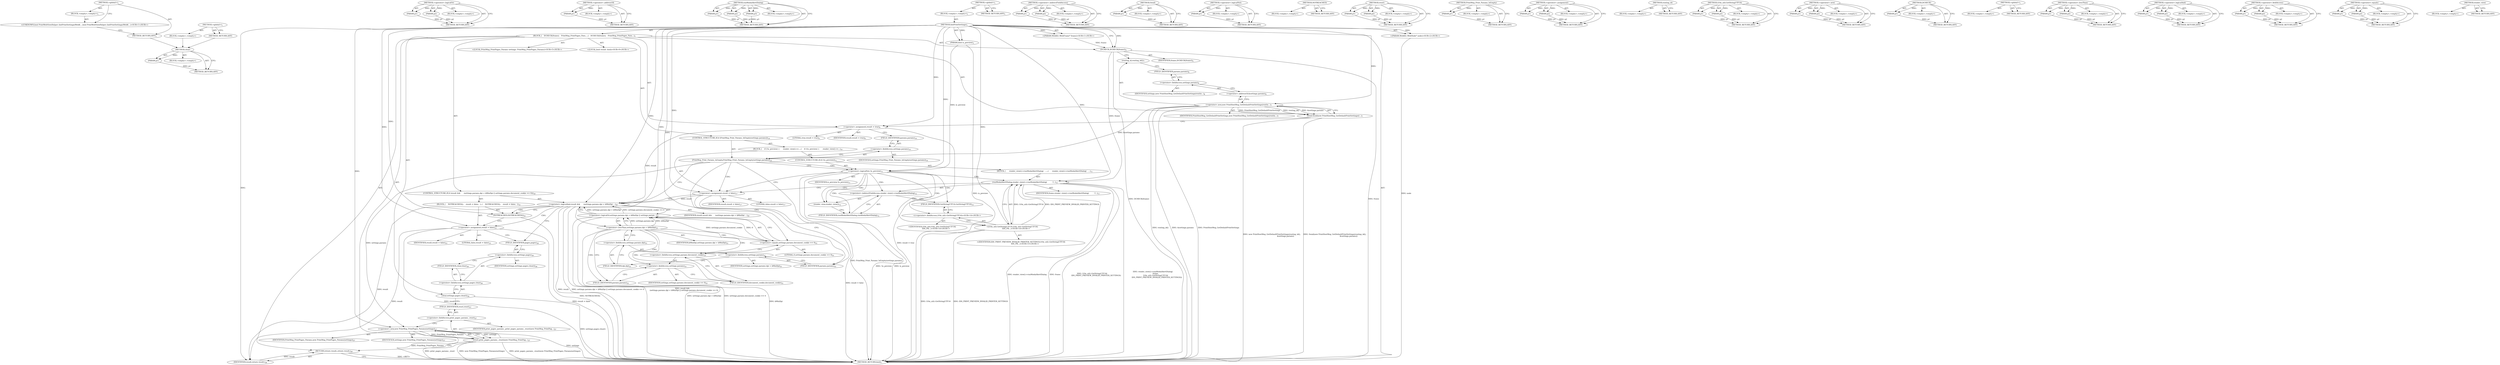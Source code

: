 digraph "&lt;global&gt;" {
vulnerable_196 [label=<(METHOD,clear)>];
vulnerable_197 [label=<(PARAM,p1)>];
vulnerable_198 [label=<(BLOCK,&lt;empty&gt;,&lt;empty&gt;)>];
vulnerable_199 [label=<(METHOD_RETURN,ANY)>];
vulnerable_178 [label=<(METHOD,&lt;operator&gt;.logicalOr)>];
vulnerable_179 [label=<(PARAM,p1)>];
vulnerable_180 [label=<(PARAM,p2)>];
vulnerable_181 [label=<(BLOCK,&lt;empty&gt;,&lt;empty&gt;)>];
vulnerable_182 [label=<(METHOD_RETURN,ANY)>];
vulnerable_132 [label=<(METHOD,&lt;operator&gt;.addressOf)>];
vulnerable_133 [label=<(PARAM,p1)>];
vulnerable_134 [label=<(BLOCK,&lt;empty&gt;,&lt;empty&gt;)>];
vulnerable_135 [label=<(METHOD_RETURN,ANY)>];
vulnerable_154 [label=<(METHOD,runModalAlertDialog)>];
vulnerable_155 [label=<(PARAM,p1)>];
vulnerable_156 [label=<(PARAM,p2)>];
vulnerable_157 [label=<(PARAM,p3)>];
vulnerable_158 [label=<(BLOCK,&lt;empty&gt;,&lt;empty&gt;)>];
vulnerable_159 [label=<(METHOD_RETURN,ANY)>];
vulnerable_6 [label=<(METHOD,&lt;global&gt;)<SUB>1</SUB>>];
vulnerable_7 [label=<(BLOCK,&lt;empty&gt;,&lt;empty&gt;)<SUB>1</SUB>>];
vulnerable_8 [label=<(METHOD,InitPrintSettings)<SUB>1</SUB>>];
vulnerable_9 [label="<(PARAM,WebKit::WebFrame* frame)<SUB>1</SUB>>"];
vulnerable_10 [label="<(PARAM,WebKit::WebNode* node)<SUB>2</SUB>>"];
vulnerable_11 [label=<(PARAM,bool is_preview)<SUB>3</SUB>>];
vulnerable_12 [label=<(BLOCK,{
   DCHECK(frame);
   PrintMsg_PrintPages_Para...,{
   DCHECK(frame);
   PrintMsg_PrintPages_Para...)<SUB>3</SUB>>];
vulnerable_13 [label=<(DCHECK,DCHECK(frame))<SUB>4</SUB>>];
vulnerable_14 [label=<(IDENTIFIER,frame,DCHECK(frame))<SUB>4</SUB>>];
vulnerable_15 [label="<(LOCAL,PrintMsg_PrintPages_Params settings: PrintMsg_PrintPages_Params)<SUB>5</SUB>>"];
vulnerable_16 [label=<(Send,Send(new PrintHostMsg_GetDefaultPrintSettings(r...)<SUB>7</SUB>>];
vulnerable_17 [label=<(&lt;operator&gt;.new,new PrintHostMsg_GetDefaultPrintSettings(routin...)<SUB>7</SUB>>];
vulnerable_18 [label=<(IDENTIFIER,PrintHostMsg_GetDefaultPrintSettings,new PrintHostMsg_GetDefaultPrintSettings(routin...)<SUB>7</SUB>>];
vulnerable_19 [label=<(routing_id,routing_id())<SUB>7</SUB>>];
vulnerable_20 [label=<(&lt;operator&gt;.addressOf,&amp;settings.params)<SUB>8</SUB>>];
vulnerable_21 [label=<(&lt;operator&gt;.fieldAccess,settings.params)<SUB>8</SUB>>];
vulnerable_22 [label=<(IDENTIFIER,settings,new PrintHostMsg_GetDefaultPrintSettings(routin...)<SUB>8</SUB>>];
vulnerable_23 [label=<(FIELD_IDENTIFIER,params,params)<SUB>8</SUB>>];
vulnerable_24 [label="<(LOCAL,bool result: bool)<SUB>9</SUB>>"];
vulnerable_25 [label=<(&lt;operator&gt;.assignment,result = true)<SUB>9</SUB>>];
vulnerable_26 [label=<(IDENTIFIER,result,result = true)<SUB>9</SUB>>];
vulnerable_27 [label=<(LITERAL,true,result = true)<SUB>9</SUB>>];
vulnerable_28 [label=<(CONTROL_STRUCTURE,IF,if (PrintMsg_Print_Params_IsEmpty(settings.params)))<SUB>10</SUB>>];
vulnerable_29 [label=<(PrintMsg_Print_Params_IsEmpty,PrintMsg_Print_Params_IsEmpty(settings.params))<SUB>10</SUB>>];
vulnerable_30 [label=<(&lt;operator&gt;.fieldAccess,settings.params)<SUB>10</SUB>>];
vulnerable_31 [label=<(IDENTIFIER,settings,PrintMsg_Print_Params_IsEmpty(settings.params))<SUB>10</SUB>>];
vulnerable_32 [label=<(FIELD_IDENTIFIER,params,params)<SUB>10</SUB>>];
vulnerable_33 [label=<(BLOCK,{
    if (!is_preview) {
      render_view()-&gt;r...,{
    if (!is_preview) {
      render_view()-&gt;r...)<SUB>10</SUB>>];
vulnerable_34 [label=<(CONTROL_STRUCTURE,IF,if (!is_preview))<SUB>11</SUB>>];
vulnerable_35 [label=<(&lt;operator&gt;.logicalNot,!is_preview)<SUB>11</SUB>>];
vulnerable_36 [label=<(IDENTIFIER,is_preview,!is_preview)<SUB>11</SUB>>];
vulnerable_37 [label=<(BLOCK,{
      render_view()-&gt;runModalAlertDialog(
   ...,{
      render_view()-&gt;runModalAlertDialog(
   ...)<SUB>11</SUB>>];
vulnerable_38 [label=<(runModalAlertDialog,render_view()-&gt;runModalAlertDialog(
          f...)<SUB>12</SUB>>];
vulnerable_39 [label=<(&lt;operator&gt;.indirectFieldAccess,render_view()-&gt;runModalAlertDialog)<SUB>12</SUB>>];
vulnerable_40 [label=<(render_view,render_view())<SUB>12</SUB>>];
vulnerable_41 [label=<(FIELD_IDENTIFIER,runModalAlertDialog,runModalAlertDialog)<SUB>12</SUB>>];
vulnerable_42 [label=<(IDENTIFIER,frame,render_view()-&gt;runModalAlertDialog(
          f...)<SUB>13</SUB>>];
vulnerable_43 [label="<(l10n_util.GetStringUTF16,l10n_util::GetStringUTF16(
              IDS_PR...)<SUB>14</SUB>>"];
vulnerable_44 [label="<(&lt;operator&gt;.fieldAccess,l10n_util::GetStringUTF16)<SUB>14</SUB>>"];
vulnerable_45 [label="<(IDENTIFIER,l10n_util,l10n_util::GetStringUTF16(
              IDS_PR...)<SUB>14</SUB>>"];
vulnerable_46 [label=<(FIELD_IDENTIFIER,GetStringUTF16,GetStringUTF16)<SUB>14</SUB>>];
vulnerable_47 [label="<(IDENTIFIER,IDS_PRINT_PREVIEW_INVALID_PRINTER_SETTINGS,l10n_util::GetStringUTF16(
              IDS_PR...)<SUB>15</SUB>>"];
vulnerable_48 [label=<(&lt;operator&gt;.assignment,result = false)<SUB>17</SUB>>];
vulnerable_49 [label=<(IDENTIFIER,result,result = false)<SUB>17</SUB>>];
vulnerable_50 [label=<(LITERAL,false,result = false)<SUB>17</SUB>>];
vulnerable_51 [label=<(CONTROL_STRUCTURE,IF,if (result &amp;&amp;
      (settings.params.dpi &lt; kMinDpi || settings.params.document_cookie == 0)))<SUB>20</SUB>>];
vulnerable_52 [label=<(&lt;operator&gt;.logicalAnd,result &amp;&amp;
      (settings.params.dpi &lt; kMinDpi ...)<SUB>20</SUB>>];
vulnerable_53 [label=<(IDENTIFIER,result,result &amp;&amp;
      (settings.params.dpi &lt; kMinDpi ...)<SUB>20</SUB>>];
vulnerable_54 [label=<(&lt;operator&gt;.logicalOr,settings.params.dpi &lt; kMinDpi || settings.param...)<SUB>21</SUB>>];
vulnerable_55 [label=<(&lt;operator&gt;.lessThan,settings.params.dpi &lt; kMinDpi)<SUB>21</SUB>>];
vulnerable_56 [label=<(&lt;operator&gt;.fieldAccess,settings.params.dpi)<SUB>21</SUB>>];
vulnerable_57 [label=<(&lt;operator&gt;.fieldAccess,settings.params)<SUB>21</SUB>>];
vulnerable_58 [label=<(IDENTIFIER,settings,settings.params.dpi &lt; kMinDpi)<SUB>21</SUB>>];
vulnerable_59 [label=<(FIELD_IDENTIFIER,params,params)<SUB>21</SUB>>];
vulnerable_60 [label=<(FIELD_IDENTIFIER,dpi,dpi)<SUB>21</SUB>>];
vulnerable_61 [label=<(IDENTIFIER,kMinDpi,settings.params.dpi &lt; kMinDpi)<SUB>21</SUB>>];
vulnerable_62 [label=<(&lt;operator&gt;.equals,settings.params.document_cookie == 0)<SUB>21</SUB>>];
vulnerable_63 [label=<(&lt;operator&gt;.fieldAccess,settings.params.document_cookie)<SUB>21</SUB>>];
vulnerable_64 [label=<(&lt;operator&gt;.fieldAccess,settings.params)<SUB>21</SUB>>];
vulnerable_65 [label=<(IDENTIFIER,settings,settings.params.document_cookie == 0)<SUB>21</SUB>>];
vulnerable_66 [label=<(FIELD_IDENTIFIER,params,params)<SUB>21</SUB>>];
vulnerable_67 [label=<(FIELD_IDENTIFIER,document_cookie,document_cookie)<SUB>21</SUB>>];
vulnerable_68 [label=<(LITERAL,0,settings.params.document_cookie == 0)<SUB>21</SUB>>];
vulnerable_69 [label=<(BLOCK,{
    NOTREACHED();
    result = false;
  },{
    NOTREACHED();
    result = false;
  })<SUB>21</SUB>>];
vulnerable_70 [label=<(NOTREACHED,NOTREACHED())<SUB>22</SUB>>];
vulnerable_71 [label=<(&lt;operator&gt;.assignment,result = false)<SUB>23</SUB>>];
vulnerable_72 [label=<(IDENTIFIER,result,result = false)<SUB>23</SUB>>];
vulnerable_73 [label=<(LITERAL,false,result = false)<SUB>23</SUB>>];
vulnerable_74 [label=<(clear,settings.pages.clear())<SUB>26</SUB>>];
vulnerable_75 [label=<(&lt;operator&gt;.fieldAccess,settings.pages.clear)<SUB>26</SUB>>];
vulnerable_76 [label=<(&lt;operator&gt;.fieldAccess,settings.pages)<SUB>26</SUB>>];
vulnerable_77 [label=<(IDENTIFIER,settings,settings.pages.clear())<SUB>26</SUB>>];
vulnerable_78 [label=<(FIELD_IDENTIFIER,pages,pages)<SUB>26</SUB>>];
vulnerable_79 [label=<(FIELD_IDENTIFIER,clear,clear)<SUB>26</SUB>>];
vulnerable_80 [label=<(reset,print_pages_params_.reset(new PrintMsg_PrintPag...)<SUB>27</SUB>>];
vulnerable_81 [label=<(&lt;operator&gt;.fieldAccess,print_pages_params_.reset)<SUB>27</SUB>>];
vulnerable_82 [label=<(IDENTIFIER,print_pages_params_,print_pages_params_.reset(new PrintMsg_PrintPag...)<SUB>27</SUB>>];
vulnerable_83 [label=<(FIELD_IDENTIFIER,reset,reset)<SUB>27</SUB>>];
vulnerable_84 [label=<(&lt;operator&gt;.new,new PrintMsg_PrintPages_Params(settings))<SUB>27</SUB>>];
vulnerable_85 [label=<(IDENTIFIER,PrintMsg_PrintPages_Params,new PrintMsg_PrintPages_Params(settings))<SUB>27</SUB>>];
vulnerable_86 [label=<(IDENTIFIER,settings,new PrintMsg_PrintPages_Params(settings))<SUB>27</SUB>>];
vulnerable_87 [label=<(RETURN,return result;,return result;)<SUB>28</SUB>>];
vulnerable_88 [label=<(IDENTIFIER,result,return result;)<SUB>28</SUB>>];
vulnerable_89 [label=<(METHOD_RETURN,bool)<SUB>1</SUB>>];
vulnerable_91 [label=<(METHOD_RETURN,ANY)<SUB>1</SUB>>];
vulnerable_160 [label=<(METHOD,&lt;operator&gt;.indirectFieldAccess)>];
vulnerable_161 [label=<(PARAM,p1)>];
vulnerable_162 [label=<(PARAM,p2)>];
vulnerable_163 [label=<(BLOCK,&lt;empty&gt;,&lt;empty&gt;)>];
vulnerable_164 [label=<(METHOD_RETURN,ANY)>];
vulnerable_120 [label=<(METHOD,Send)>];
vulnerable_121 [label=<(PARAM,p1)>];
vulnerable_122 [label=<(BLOCK,&lt;empty&gt;,&lt;empty&gt;)>];
vulnerable_123 [label=<(METHOD_RETURN,ANY)>];
vulnerable_150 [label=<(METHOD,&lt;operator&gt;.logicalNot)>];
vulnerable_151 [label=<(PARAM,p1)>];
vulnerable_152 [label=<(BLOCK,&lt;empty&gt;,&lt;empty&gt;)>];
vulnerable_153 [label=<(METHOD_RETURN,ANY)>];
vulnerable_193 [label=<(METHOD,NOTREACHED)>];
vulnerable_194 [label=<(BLOCK,&lt;empty&gt;,&lt;empty&gt;)>];
vulnerable_195 [label=<(METHOD_RETURN,ANY)>];
vulnerable_200 [label=<(METHOD,reset)>];
vulnerable_201 [label=<(PARAM,p1)>];
vulnerable_202 [label=<(PARAM,p2)>];
vulnerable_203 [label=<(BLOCK,&lt;empty&gt;,&lt;empty&gt;)>];
vulnerable_204 [label=<(METHOD_RETURN,ANY)>];
vulnerable_146 [label=<(METHOD,PrintMsg_Print_Params_IsEmpty)>];
vulnerable_147 [label=<(PARAM,p1)>];
vulnerable_148 [label=<(BLOCK,&lt;empty&gt;,&lt;empty&gt;)>];
vulnerable_149 [label=<(METHOD_RETURN,ANY)>];
vulnerable_141 [label=<(METHOD,&lt;operator&gt;.assignment)>];
vulnerable_142 [label=<(PARAM,p1)>];
vulnerable_143 [label=<(PARAM,p2)>];
vulnerable_144 [label=<(BLOCK,&lt;empty&gt;,&lt;empty&gt;)>];
vulnerable_145 [label=<(METHOD_RETURN,ANY)>];
vulnerable_129 [label=<(METHOD,routing_id)>];
vulnerable_130 [label=<(BLOCK,&lt;empty&gt;,&lt;empty&gt;)>];
vulnerable_131 [label=<(METHOD_RETURN,ANY)>];
vulnerable_168 [label=<(METHOD,l10n_util.GetStringUTF16)>];
vulnerable_169 [label=<(PARAM,p1)>];
vulnerable_170 [label=<(PARAM,p2)>];
vulnerable_171 [label=<(BLOCK,&lt;empty&gt;,&lt;empty&gt;)>];
vulnerable_172 [label=<(METHOD_RETURN,ANY)>];
vulnerable_124 [label=<(METHOD,&lt;operator&gt;.new)>];
vulnerable_125 [label=<(PARAM,p1)>];
vulnerable_126 [label=<(PARAM,p2)>];
vulnerable_127 [label=<(BLOCK,&lt;empty&gt;,&lt;empty&gt;)>];
vulnerable_128 [label=<(METHOD_RETURN,ANY)>];
vulnerable_116 [label=<(METHOD,DCHECK)>];
vulnerable_117 [label=<(PARAM,p1)>];
vulnerable_118 [label=<(BLOCK,&lt;empty&gt;,&lt;empty&gt;)>];
vulnerable_119 [label=<(METHOD_RETURN,ANY)>];
vulnerable_110 [label=<(METHOD,&lt;global&gt;)<SUB>1</SUB>>];
vulnerable_111 [label=<(BLOCK,&lt;empty&gt;,&lt;empty&gt;)>];
vulnerable_112 [label=<(METHOD_RETURN,ANY)>];
vulnerable_183 [label=<(METHOD,&lt;operator&gt;.lessThan)>];
vulnerable_184 [label=<(PARAM,p1)>];
vulnerable_185 [label=<(PARAM,p2)>];
vulnerable_186 [label=<(BLOCK,&lt;empty&gt;,&lt;empty&gt;)>];
vulnerable_187 [label=<(METHOD_RETURN,ANY)>];
vulnerable_173 [label=<(METHOD,&lt;operator&gt;.logicalAnd)>];
vulnerable_174 [label=<(PARAM,p1)>];
vulnerable_175 [label=<(PARAM,p2)>];
vulnerable_176 [label=<(BLOCK,&lt;empty&gt;,&lt;empty&gt;)>];
vulnerable_177 [label=<(METHOD_RETURN,ANY)>];
vulnerable_136 [label=<(METHOD,&lt;operator&gt;.fieldAccess)>];
vulnerable_137 [label=<(PARAM,p1)>];
vulnerable_138 [label=<(PARAM,p2)>];
vulnerable_139 [label=<(BLOCK,&lt;empty&gt;,&lt;empty&gt;)>];
vulnerable_140 [label=<(METHOD_RETURN,ANY)>];
vulnerable_188 [label=<(METHOD,&lt;operator&gt;.equals)>];
vulnerable_189 [label=<(PARAM,p1)>];
vulnerable_190 [label=<(PARAM,p2)>];
vulnerable_191 [label=<(BLOCK,&lt;empty&gt;,&lt;empty&gt;)>];
vulnerable_192 [label=<(METHOD_RETURN,ANY)>];
vulnerable_165 [label=<(METHOD,render_view)>];
vulnerable_166 [label=<(BLOCK,&lt;empty&gt;,&lt;empty&gt;)>];
vulnerable_167 [label=<(METHOD_RETURN,ANY)>];
fixed_6 [label=<(METHOD,&lt;global&gt;)<SUB>1</SUB>>];
fixed_7 [label=<(BLOCK,&lt;empty&gt;,&lt;empty&gt;)<SUB>1</SUB>>];
fixed_8 [label="<(UNKNOWN,bool PrintWebViewHelper::InitPrintSettings(WebK...,bool PrintWebViewHelper::InitPrintSettings(WebK...)<SUB>1</SUB>>"];
fixed_9 [label=<(METHOD_RETURN,ANY)<SUB>1</SUB>>];
fixed_14 [label=<(METHOD,&lt;global&gt;)<SUB>1</SUB>>];
fixed_15 [label=<(BLOCK,&lt;empty&gt;,&lt;empty&gt;)>];
fixed_16 [label=<(METHOD_RETURN,ANY)>];
vulnerable_196 -> vulnerable_197  [key=0, label="AST: "];
vulnerable_196 -> vulnerable_197  [key=1, label="DDG: "];
vulnerable_196 -> vulnerable_198  [key=0, label="AST: "];
vulnerable_196 -> vulnerable_199  [key=0, label="AST: "];
vulnerable_196 -> vulnerable_199  [key=1, label="CFG: "];
vulnerable_197 -> vulnerable_199  [key=0, label="DDG: p1"];
vulnerable_178 -> vulnerable_179  [key=0, label="AST: "];
vulnerable_178 -> vulnerable_179  [key=1, label="DDG: "];
vulnerable_178 -> vulnerable_181  [key=0, label="AST: "];
vulnerable_178 -> vulnerable_180  [key=0, label="AST: "];
vulnerable_178 -> vulnerable_180  [key=1, label="DDG: "];
vulnerable_178 -> vulnerable_182  [key=0, label="AST: "];
vulnerable_178 -> vulnerable_182  [key=1, label="CFG: "];
vulnerable_179 -> vulnerable_182  [key=0, label="DDG: p1"];
vulnerable_180 -> vulnerable_182  [key=0, label="DDG: p2"];
vulnerable_132 -> vulnerable_133  [key=0, label="AST: "];
vulnerable_132 -> vulnerable_133  [key=1, label="DDG: "];
vulnerable_132 -> vulnerable_134  [key=0, label="AST: "];
vulnerable_132 -> vulnerable_135  [key=0, label="AST: "];
vulnerable_132 -> vulnerable_135  [key=1, label="CFG: "];
vulnerable_133 -> vulnerable_135  [key=0, label="DDG: p1"];
vulnerable_154 -> vulnerable_155  [key=0, label="AST: "];
vulnerable_154 -> vulnerable_155  [key=1, label="DDG: "];
vulnerable_154 -> vulnerable_158  [key=0, label="AST: "];
vulnerable_154 -> vulnerable_156  [key=0, label="AST: "];
vulnerable_154 -> vulnerable_156  [key=1, label="DDG: "];
vulnerable_154 -> vulnerable_159  [key=0, label="AST: "];
vulnerable_154 -> vulnerable_159  [key=1, label="CFG: "];
vulnerable_154 -> vulnerable_157  [key=0, label="AST: "];
vulnerable_154 -> vulnerable_157  [key=1, label="DDG: "];
vulnerable_155 -> vulnerable_159  [key=0, label="DDG: p1"];
vulnerable_156 -> vulnerable_159  [key=0, label="DDG: p2"];
vulnerable_157 -> vulnerable_159  [key=0, label="DDG: p3"];
vulnerable_6 -> vulnerable_7  [key=0, label="AST: "];
vulnerable_6 -> vulnerable_91  [key=0, label="AST: "];
vulnerable_6 -> vulnerable_91  [key=1, label="CFG: "];
vulnerable_7 -> vulnerable_8  [key=0, label="AST: "];
vulnerable_8 -> vulnerable_9  [key=0, label="AST: "];
vulnerable_8 -> vulnerable_9  [key=1, label="DDG: "];
vulnerable_8 -> vulnerable_10  [key=0, label="AST: "];
vulnerable_8 -> vulnerable_10  [key=1, label="DDG: "];
vulnerable_8 -> vulnerable_11  [key=0, label="AST: "];
vulnerable_8 -> vulnerable_11  [key=1, label="DDG: "];
vulnerable_8 -> vulnerable_12  [key=0, label="AST: "];
vulnerable_8 -> vulnerable_89  [key=0, label="AST: "];
vulnerable_8 -> vulnerable_13  [key=0, label="CFG: "];
vulnerable_8 -> vulnerable_13  [key=1, label="DDG: "];
vulnerable_8 -> vulnerable_25  [key=0, label="DDG: "];
vulnerable_8 -> vulnerable_88  [key=0, label="DDG: "];
vulnerable_8 -> vulnerable_17  [key=0, label="DDG: "];
vulnerable_8 -> vulnerable_48  [key=0, label="DDG: "];
vulnerable_8 -> vulnerable_52  [key=0, label="DDG: "];
vulnerable_8 -> vulnerable_70  [key=0, label="DDG: "];
vulnerable_8 -> vulnerable_71  [key=0, label="DDG: "];
vulnerable_8 -> vulnerable_84  [key=0, label="DDG: "];
vulnerable_8 -> vulnerable_35  [key=0, label="DDG: "];
vulnerable_8 -> vulnerable_55  [key=0, label="DDG: "];
vulnerable_8 -> vulnerable_62  [key=0, label="DDG: "];
vulnerable_8 -> vulnerable_38  [key=0, label="DDG: "];
vulnerable_8 -> vulnerable_43  [key=0, label="DDG: "];
vulnerable_9 -> vulnerable_13  [key=0, label="DDG: frame"];
vulnerable_10 -> vulnerable_89  [key=0, label="DDG: node"];
vulnerable_11 -> vulnerable_89  [key=0, label="DDG: is_preview"];
vulnerable_11 -> vulnerable_35  [key=0, label="DDG: is_preview"];
vulnerable_12 -> vulnerable_13  [key=0, label="AST: "];
vulnerable_12 -> vulnerable_15  [key=0, label="AST: "];
vulnerable_12 -> vulnerable_16  [key=0, label="AST: "];
vulnerable_12 -> vulnerable_24  [key=0, label="AST: "];
vulnerable_12 -> vulnerable_25  [key=0, label="AST: "];
vulnerable_12 -> vulnerable_28  [key=0, label="AST: "];
vulnerable_12 -> vulnerable_51  [key=0, label="AST: "];
vulnerable_12 -> vulnerable_74  [key=0, label="AST: "];
vulnerable_12 -> vulnerable_80  [key=0, label="AST: "];
vulnerable_12 -> vulnerable_87  [key=0, label="AST: "];
vulnerable_13 -> vulnerable_14  [key=0, label="AST: "];
vulnerable_13 -> vulnerable_19  [key=0, label="CFG: "];
vulnerable_13 -> vulnerable_89  [key=0, label="DDG: frame"];
vulnerable_13 -> vulnerable_89  [key=1, label="DDG: DCHECK(frame)"];
vulnerable_13 -> vulnerable_38  [key=0, label="DDG: frame"];
vulnerable_16 -> vulnerable_17  [key=0, label="AST: "];
vulnerable_16 -> vulnerable_25  [key=0, label="CFG: "];
vulnerable_16 -> vulnerable_89  [key=0, label="DDG: new PrintHostMsg_GetDefaultPrintSettings(routing_id(),
                                                &amp;settings.params)"];
vulnerable_16 -> vulnerable_89  [key=1, label="DDG: Send(new PrintHostMsg_GetDefaultPrintSettings(routing_id(),
                                                &amp;settings.params))"];
vulnerable_17 -> vulnerable_18  [key=0, label="AST: "];
vulnerable_17 -> vulnerable_19  [key=0, label="AST: "];
vulnerable_17 -> vulnerable_20  [key=0, label="AST: "];
vulnerable_17 -> vulnerable_16  [key=0, label="CFG: "];
vulnerable_17 -> vulnerable_16  [key=1, label="DDG: PrintHostMsg_GetDefaultPrintSettings"];
vulnerable_17 -> vulnerable_16  [key=2, label="DDG: routing_id()"];
vulnerable_17 -> vulnerable_16  [key=3, label="DDG: &amp;settings.params"];
vulnerable_17 -> vulnerable_89  [key=0, label="DDG: routing_id()"];
vulnerable_17 -> vulnerable_89  [key=1, label="DDG: &amp;settings.params"];
vulnerable_17 -> vulnerable_89  [key=2, label="DDG: PrintHostMsg_GetDefaultPrintSettings"];
vulnerable_17 -> vulnerable_29  [key=0, label="DDG: &amp;settings.params"];
vulnerable_19 -> vulnerable_23  [key=0, label="CFG: "];
vulnerable_20 -> vulnerable_21  [key=0, label="AST: "];
vulnerable_20 -> vulnerable_17  [key=0, label="CFG: "];
vulnerable_21 -> vulnerable_22  [key=0, label="AST: "];
vulnerable_21 -> vulnerable_23  [key=0, label="AST: "];
vulnerable_21 -> vulnerable_20  [key=0, label="CFG: "];
vulnerable_23 -> vulnerable_21  [key=0, label="CFG: "];
vulnerable_25 -> vulnerable_26  [key=0, label="AST: "];
vulnerable_25 -> vulnerable_27  [key=0, label="AST: "];
vulnerable_25 -> vulnerable_32  [key=0, label="CFG: "];
vulnerable_25 -> vulnerable_89  [key=0, label="DDG: result = true"];
vulnerable_25 -> vulnerable_52  [key=0, label="DDG: result"];
vulnerable_28 -> vulnerable_29  [key=0, label="AST: "];
vulnerable_28 -> vulnerable_33  [key=0, label="AST: "];
vulnerable_29 -> vulnerable_30  [key=0, label="AST: "];
vulnerable_29 -> vulnerable_35  [key=0, label="CFG: "];
vulnerable_29 -> vulnerable_35  [key=1, label="CDG: "];
vulnerable_29 -> vulnerable_52  [key=0, label="CFG: "];
vulnerable_29 -> vulnerable_59  [key=0, label="CFG: "];
vulnerable_29 -> vulnerable_89  [key=0, label="DDG: PrintMsg_Print_Params_IsEmpty(settings.params)"];
vulnerable_29 -> vulnerable_84  [key=0, label="DDG: settings.params"];
vulnerable_29 -> vulnerable_48  [key=0, label="CDG: "];
vulnerable_30 -> vulnerable_31  [key=0, label="AST: "];
vulnerable_30 -> vulnerable_32  [key=0, label="AST: "];
vulnerable_30 -> vulnerable_29  [key=0, label="CFG: "];
vulnerable_32 -> vulnerable_30  [key=0, label="CFG: "];
vulnerable_33 -> vulnerable_34  [key=0, label="AST: "];
vulnerable_33 -> vulnerable_48  [key=0, label="AST: "];
vulnerable_34 -> vulnerable_35  [key=0, label="AST: "];
vulnerable_34 -> vulnerable_37  [key=0, label="AST: "];
vulnerable_35 -> vulnerable_36  [key=0, label="AST: "];
vulnerable_35 -> vulnerable_40  [key=0, label="CFG: "];
vulnerable_35 -> vulnerable_40  [key=1, label="CDG: "];
vulnerable_35 -> vulnerable_48  [key=0, label="CFG: "];
vulnerable_35 -> vulnerable_89  [key=0, label="DDG: is_preview"];
vulnerable_35 -> vulnerable_89  [key=1, label="DDG: !is_preview"];
vulnerable_35 -> vulnerable_46  [key=0, label="CDG: "];
vulnerable_35 -> vulnerable_38  [key=0, label="CDG: "];
vulnerable_35 -> vulnerable_41  [key=0, label="CDG: "];
vulnerable_35 -> vulnerable_44  [key=0, label="CDG: "];
vulnerable_35 -> vulnerable_39  [key=0, label="CDG: "];
vulnerable_35 -> vulnerable_43  [key=0, label="CDG: "];
vulnerable_37 -> vulnerable_38  [key=0, label="AST: "];
vulnerable_38 -> vulnerable_39  [key=0, label="AST: "];
vulnerable_38 -> vulnerable_42  [key=0, label="AST: "];
vulnerable_38 -> vulnerable_43  [key=0, label="AST: "];
vulnerable_38 -> vulnerable_48  [key=0, label="CFG: "];
vulnerable_38 -> vulnerable_89  [key=0, label="DDG: render_view()-&gt;runModalAlertDialog"];
vulnerable_38 -> vulnerable_89  [key=1, label="DDG: frame"];
vulnerable_38 -> vulnerable_89  [key=2, label="DDG: l10n_util::GetStringUTF16(
              IDS_PRINT_PREVIEW_INVALID_PRINTER_SETTINGS)"];
vulnerable_38 -> vulnerable_89  [key=3, label="DDG: render_view()-&gt;runModalAlertDialog(
          frame,
          l10n_util::GetStringUTF16(
              IDS_PRINT_PREVIEW_INVALID_PRINTER_SETTINGS))"];
vulnerable_39 -> vulnerable_40  [key=0, label="AST: "];
vulnerable_39 -> vulnerable_41  [key=0, label="AST: "];
vulnerable_39 -> vulnerable_46  [key=0, label="CFG: "];
vulnerable_40 -> vulnerable_41  [key=0, label="CFG: "];
vulnerable_41 -> vulnerable_39  [key=0, label="CFG: "];
vulnerable_43 -> vulnerable_44  [key=0, label="AST: "];
vulnerable_43 -> vulnerable_47  [key=0, label="AST: "];
vulnerable_43 -> vulnerable_38  [key=0, label="CFG: "];
vulnerable_43 -> vulnerable_38  [key=1, label="DDG: l10n_util::GetStringUTF16"];
vulnerable_43 -> vulnerable_38  [key=2, label="DDG: IDS_PRINT_PREVIEW_INVALID_PRINTER_SETTINGS"];
vulnerable_43 -> vulnerable_89  [key=0, label="DDG: l10n_util::GetStringUTF16"];
vulnerable_43 -> vulnerable_89  [key=1, label="DDG: IDS_PRINT_PREVIEW_INVALID_PRINTER_SETTINGS"];
vulnerable_44 -> vulnerable_45  [key=0, label="AST: "];
vulnerable_44 -> vulnerable_46  [key=0, label="AST: "];
vulnerable_44 -> vulnerable_43  [key=0, label="CFG: "];
vulnerable_46 -> vulnerable_44  [key=0, label="CFG: "];
vulnerable_48 -> vulnerable_49  [key=0, label="AST: "];
vulnerable_48 -> vulnerable_50  [key=0, label="AST: "];
vulnerable_48 -> vulnerable_52  [key=0, label="CFG: "];
vulnerable_48 -> vulnerable_52  [key=1, label="DDG: result"];
vulnerable_48 -> vulnerable_59  [key=0, label="CFG: "];
vulnerable_48 -> vulnerable_89  [key=0, label="DDG: result = false"];
vulnerable_51 -> vulnerable_52  [key=0, label="AST: "];
vulnerable_51 -> vulnerable_69  [key=0, label="AST: "];
vulnerable_52 -> vulnerable_53  [key=0, label="AST: "];
vulnerable_52 -> vulnerable_54  [key=0, label="AST: "];
vulnerable_52 -> vulnerable_70  [key=0, label="CFG: "];
vulnerable_52 -> vulnerable_70  [key=1, label="CDG: "];
vulnerable_52 -> vulnerable_78  [key=0, label="CFG: "];
vulnerable_52 -> vulnerable_89  [key=0, label="DDG: result"];
vulnerable_52 -> vulnerable_89  [key=1, label="DDG: settings.params.dpi &lt; kMinDpi || settings.params.document_cookie == 0"];
vulnerable_52 -> vulnerable_89  [key=2, label="DDG: result &amp;&amp;
      (settings.params.dpi &lt; kMinDpi || settings.params.document_cookie == 0)"];
vulnerable_52 -> vulnerable_88  [key=0, label="DDG: result"];
vulnerable_52 -> vulnerable_71  [key=0, label="CDG: "];
vulnerable_54 -> vulnerable_55  [key=0, label="AST: "];
vulnerable_54 -> vulnerable_62  [key=0, label="AST: "];
vulnerable_54 -> vulnerable_52  [key=0, label="CFG: "];
vulnerable_54 -> vulnerable_52  [key=1, label="DDG: settings.params.dpi &lt; kMinDpi"];
vulnerable_54 -> vulnerable_52  [key=2, label="DDG: settings.params.document_cookie == 0"];
vulnerable_54 -> vulnerable_89  [key=0, label="DDG: settings.params.dpi &lt; kMinDpi"];
vulnerable_54 -> vulnerable_89  [key=1, label="DDG: settings.params.document_cookie == 0"];
vulnerable_55 -> vulnerable_56  [key=0, label="AST: "];
vulnerable_55 -> vulnerable_61  [key=0, label="AST: "];
vulnerable_55 -> vulnerable_54  [key=0, label="CFG: "];
vulnerable_55 -> vulnerable_54  [key=1, label="DDG: settings.params.dpi"];
vulnerable_55 -> vulnerable_54  [key=2, label="DDG: kMinDpi"];
vulnerable_55 -> vulnerable_66  [key=0, label="CFG: "];
vulnerable_55 -> vulnerable_66  [key=1, label="CDG: "];
vulnerable_55 -> vulnerable_89  [key=0, label="DDG: kMinDpi"];
vulnerable_55 -> vulnerable_64  [key=0, label="CDG: "];
vulnerable_55 -> vulnerable_67  [key=0, label="CDG: "];
vulnerable_55 -> vulnerable_63  [key=0, label="CDG: "];
vulnerable_55 -> vulnerable_62  [key=0, label="CDG: "];
vulnerable_56 -> vulnerable_57  [key=0, label="AST: "];
vulnerable_56 -> vulnerable_60  [key=0, label="AST: "];
vulnerable_56 -> vulnerable_55  [key=0, label="CFG: "];
vulnerable_57 -> vulnerable_58  [key=0, label="AST: "];
vulnerable_57 -> vulnerable_59  [key=0, label="AST: "];
vulnerable_57 -> vulnerable_60  [key=0, label="CFG: "];
vulnerable_59 -> vulnerable_57  [key=0, label="CFG: "];
vulnerable_60 -> vulnerable_56  [key=0, label="CFG: "];
vulnerable_62 -> vulnerable_63  [key=0, label="AST: "];
vulnerable_62 -> vulnerable_68  [key=0, label="AST: "];
vulnerable_62 -> vulnerable_54  [key=0, label="CFG: "];
vulnerable_62 -> vulnerable_54  [key=1, label="DDG: settings.params.document_cookie"];
vulnerable_62 -> vulnerable_54  [key=2, label="DDG: 0"];
vulnerable_63 -> vulnerable_64  [key=0, label="AST: "];
vulnerable_63 -> vulnerable_67  [key=0, label="AST: "];
vulnerable_63 -> vulnerable_62  [key=0, label="CFG: "];
vulnerable_64 -> vulnerable_65  [key=0, label="AST: "];
vulnerable_64 -> vulnerable_66  [key=0, label="AST: "];
vulnerable_64 -> vulnerable_67  [key=0, label="CFG: "];
vulnerable_66 -> vulnerable_64  [key=0, label="CFG: "];
vulnerable_67 -> vulnerable_63  [key=0, label="CFG: "];
vulnerable_69 -> vulnerable_70  [key=0, label="AST: "];
vulnerable_69 -> vulnerable_71  [key=0, label="AST: "];
vulnerable_70 -> vulnerable_71  [key=0, label="CFG: "];
vulnerable_70 -> vulnerable_89  [key=0, label="DDG: NOTREACHED()"];
vulnerable_71 -> vulnerable_72  [key=0, label="AST: "];
vulnerable_71 -> vulnerable_73  [key=0, label="AST: "];
vulnerable_71 -> vulnerable_78  [key=0, label="CFG: "];
vulnerable_71 -> vulnerable_89  [key=0, label="DDG: result"];
vulnerable_71 -> vulnerable_89  [key=1, label="DDG: result = false"];
vulnerable_71 -> vulnerable_88  [key=0, label="DDG: result"];
vulnerable_74 -> vulnerable_75  [key=0, label="AST: "];
vulnerable_74 -> vulnerable_83  [key=0, label="CFG: "];
vulnerable_74 -> vulnerable_89  [key=0, label="DDG: settings.pages.clear()"];
vulnerable_75 -> vulnerable_76  [key=0, label="AST: "];
vulnerable_75 -> vulnerable_79  [key=0, label="AST: "];
vulnerable_75 -> vulnerable_74  [key=0, label="CFG: "];
vulnerable_76 -> vulnerable_77  [key=0, label="AST: "];
vulnerable_76 -> vulnerable_78  [key=0, label="AST: "];
vulnerable_76 -> vulnerable_79  [key=0, label="CFG: "];
vulnerable_78 -> vulnerable_76  [key=0, label="CFG: "];
vulnerable_79 -> vulnerable_75  [key=0, label="CFG: "];
vulnerable_80 -> vulnerable_81  [key=0, label="AST: "];
vulnerable_80 -> vulnerable_84  [key=0, label="AST: "];
vulnerable_80 -> vulnerable_87  [key=0, label="CFG: "];
vulnerable_80 -> vulnerable_89  [key=0, label="DDG: print_pages_params_.reset"];
vulnerable_80 -> vulnerable_89  [key=1, label="DDG: new PrintMsg_PrintPages_Params(settings)"];
vulnerable_80 -> vulnerable_89  [key=2, label="DDG: print_pages_params_.reset(new PrintMsg_PrintPages_Params(settings))"];
vulnerable_81 -> vulnerable_82  [key=0, label="AST: "];
vulnerable_81 -> vulnerable_83  [key=0, label="AST: "];
vulnerable_81 -> vulnerable_84  [key=0, label="CFG: "];
vulnerable_83 -> vulnerable_81  [key=0, label="CFG: "];
vulnerable_84 -> vulnerable_85  [key=0, label="AST: "];
vulnerable_84 -> vulnerable_86  [key=0, label="AST: "];
vulnerable_84 -> vulnerable_80  [key=0, label="CFG: "];
vulnerable_84 -> vulnerable_80  [key=1, label="DDG: PrintMsg_PrintPages_Params"];
vulnerable_84 -> vulnerable_80  [key=2, label="DDG: settings"];
vulnerable_84 -> vulnerable_89  [key=0, label="DDG: settings"];
vulnerable_84 -> vulnerable_89  [key=1, label="DDG: PrintMsg_PrintPages_Params"];
vulnerable_87 -> vulnerable_88  [key=0, label="AST: "];
vulnerable_87 -> vulnerable_89  [key=0, label="CFG: "];
vulnerable_87 -> vulnerable_89  [key=1, label="DDG: &lt;RET&gt;"];
vulnerable_88 -> vulnerable_87  [key=0, label="DDG: result"];
vulnerable_160 -> vulnerable_161  [key=0, label="AST: "];
vulnerable_160 -> vulnerable_161  [key=1, label="DDG: "];
vulnerable_160 -> vulnerable_163  [key=0, label="AST: "];
vulnerable_160 -> vulnerable_162  [key=0, label="AST: "];
vulnerable_160 -> vulnerable_162  [key=1, label="DDG: "];
vulnerable_160 -> vulnerable_164  [key=0, label="AST: "];
vulnerable_160 -> vulnerable_164  [key=1, label="CFG: "];
vulnerable_161 -> vulnerable_164  [key=0, label="DDG: p1"];
vulnerable_162 -> vulnerable_164  [key=0, label="DDG: p2"];
vulnerable_120 -> vulnerable_121  [key=0, label="AST: "];
vulnerable_120 -> vulnerable_121  [key=1, label="DDG: "];
vulnerable_120 -> vulnerable_122  [key=0, label="AST: "];
vulnerable_120 -> vulnerable_123  [key=0, label="AST: "];
vulnerable_120 -> vulnerable_123  [key=1, label="CFG: "];
vulnerable_121 -> vulnerable_123  [key=0, label="DDG: p1"];
vulnerable_150 -> vulnerable_151  [key=0, label="AST: "];
vulnerable_150 -> vulnerable_151  [key=1, label="DDG: "];
vulnerable_150 -> vulnerable_152  [key=0, label="AST: "];
vulnerable_150 -> vulnerable_153  [key=0, label="AST: "];
vulnerable_150 -> vulnerable_153  [key=1, label="CFG: "];
vulnerable_151 -> vulnerable_153  [key=0, label="DDG: p1"];
vulnerable_193 -> vulnerable_194  [key=0, label="AST: "];
vulnerable_193 -> vulnerable_195  [key=0, label="AST: "];
vulnerable_193 -> vulnerable_195  [key=1, label="CFG: "];
vulnerable_200 -> vulnerable_201  [key=0, label="AST: "];
vulnerable_200 -> vulnerable_201  [key=1, label="DDG: "];
vulnerable_200 -> vulnerable_203  [key=0, label="AST: "];
vulnerable_200 -> vulnerable_202  [key=0, label="AST: "];
vulnerable_200 -> vulnerable_202  [key=1, label="DDG: "];
vulnerable_200 -> vulnerable_204  [key=0, label="AST: "];
vulnerable_200 -> vulnerable_204  [key=1, label="CFG: "];
vulnerable_201 -> vulnerable_204  [key=0, label="DDG: p1"];
vulnerable_202 -> vulnerable_204  [key=0, label="DDG: p2"];
vulnerable_146 -> vulnerable_147  [key=0, label="AST: "];
vulnerable_146 -> vulnerable_147  [key=1, label="DDG: "];
vulnerable_146 -> vulnerable_148  [key=0, label="AST: "];
vulnerable_146 -> vulnerable_149  [key=0, label="AST: "];
vulnerable_146 -> vulnerable_149  [key=1, label="CFG: "];
vulnerable_147 -> vulnerable_149  [key=0, label="DDG: p1"];
vulnerable_141 -> vulnerable_142  [key=0, label="AST: "];
vulnerable_141 -> vulnerable_142  [key=1, label="DDG: "];
vulnerable_141 -> vulnerable_144  [key=0, label="AST: "];
vulnerable_141 -> vulnerable_143  [key=0, label="AST: "];
vulnerable_141 -> vulnerable_143  [key=1, label="DDG: "];
vulnerable_141 -> vulnerable_145  [key=0, label="AST: "];
vulnerable_141 -> vulnerable_145  [key=1, label="CFG: "];
vulnerable_142 -> vulnerable_145  [key=0, label="DDG: p1"];
vulnerable_143 -> vulnerable_145  [key=0, label="DDG: p2"];
vulnerable_129 -> vulnerable_130  [key=0, label="AST: "];
vulnerable_129 -> vulnerable_131  [key=0, label="AST: "];
vulnerable_129 -> vulnerable_131  [key=1, label="CFG: "];
vulnerable_168 -> vulnerable_169  [key=0, label="AST: "];
vulnerable_168 -> vulnerable_169  [key=1, label="DDG: "];
vulnerable_168 -> vulnerable_171  [key=0, label="AST: "];
vulnerable_168 -> vulnerable_170  [key=0, label="AST: "];
vulnerable_168 -> vulnerable_170  [key=1, label="DDG: "];
vulnerable_168 -> vulnerable_172  [key=0, label="AST: "];
vulnerable_168 -> vulnerable_172  [key=1, label="CFG: "];
vulnerable_169 -> vulnerable_172  [key=0, label="DDG: p1"];
vulnerable_170 -> vulnerable_172  [key=0, label="DDG: p2"];
vulnerable_124 -> vulnerable_125  [key=0, label="AST: "];
vulnerable_124 -> vulnerable_125  [key=1, label="DDG: "];
vulnerable_124 -> vulnerable_127  [key=0, label="AST: "];
vulnerable_124 -> vulnerable_126  [key=0, label="AST: "];
vulnerable_124 -> vulnerable_126  [key=1, label="DDG: "];
vulnerable_124 -> vulnerable_128  [key=0, label="AST: "];
vulnerable_124 -> vulnerable_128  [key=1, label="CFG: "];
vulnerable_125 -> vulnerable_128  [key=0, label="DDG: p1"];
vulnerable_126 -> vulnerable_128  [key=0, label="DDG: p2"];
vulnerable_116 -> vulnerable_117  [key=0, label="AST: "];
vulnerable_116 -> vulnerable_117  [key=1, label="DDG: "];
vulnerable_116 -> vulnerable_118  [key=0, label="AST: "];
vulnerable_116 -> vulnerable_119  [key=0, label="AST: "];
vulnerable_116 -> vulnerable_119  [key=1, label="CFG: "];
vulnerable_117 -> vulnerable_119  [key=0, label="DDG: p1"];
vulnerable_110 -> vulnerable_111  [key=0, label="AST: "];
vulnerable_110 -> vulnerable_112  [key=0, label="AST: "];
vulnerable_110 -> vulnerable_112  [key=1, label="CFG: "];
vulnerable_183 -> vulnerable_184  [key=0, label="AST: "];
vulnerable_183 -> vulnerable_184  [key=1, label="DDG: "];
vulnerable_183 -> vulnerable_186  [key=0, label="AST: "];
vulnerable_183 -> vulnerable_185  [key=0, label="AST: "];
vulnerable_183 -> vulnerable_185  [key=1, label="DDG: "];
vulnerable_183 -> vulnerable_187  [key=0, label="AST: "];
vulnerable_183 -> vulnerable_187  [key=1, label="CFG: "];
vulnerable_184 -> vulnerable_187  [key=0, label="DDG: p1"];
vulnerable_185 -> vulnerable_187  [key=0, label="DDG: p2"];
vulnerable_173 -> vulnerable_174  [key=0, label="AST: "];
vulnerable_173 -> vulnerable_174  [key=1, label="DDG: "];
vulnerable_173 -> vulnerable_176  [key=0, label="AST: "];
vulnerable_173 -> vulnerable_175  [key=0, label="AST: "];
vulnerable_173 -> vulnerable_175  [key=1, label="DDG: "];
vulnerable_173 -> vulnerable_177  [key=0, label="AST: "];
vulnerable_173 -> vulnerable_177  [key=1, label="CFG: "];
vulnerable_174 -> vulnerable_177  [key=0, label="DDG: p1"];
vulnerable_175 -> vulnerable_177  [key=0, label="DDG: p2"];
vulnerable_136 -> vulnerable_137  [key=0, label="AST: "];
vulnerable_136 -> vulnerable_137  [key=1, label="DDG: "];
vulnerable_136 -> vulnerable_139  [key=0, label="AST: "];
vulnerable_136 -> vulnerable_138  [key=0, label="AST: "];
vulnerable_136 -> vulnerable_138  [key=1, label="DDG: "];
vulnerable_136 -> vulnerable_140  [key=0, label="AST: "];
vulnerable_136 -> vulnerable_140  [key=1, label="CFG: "];
vulnerable_137 -> vulnerable_140  [key=0, label="DDG: p1"];
vulnerable_138 -> vulnerable_140  [key=0, label="DDG: p2"];
vulnerable_188 -> vulnerable_189  [key=0, label="AST: "];
vulnerable_188 -> vulnerable_189  [key=1, label="DDG: "];
vulnerable_188 -> vulnerable_191  [key=0, label="AST: "];
vulnerable_188 -> vulnerable_190  [key=0, label="AST: "];
vulnerable_188 -> vulnerable_190  [key=1, label="DDG: "];
vulnerable_188 -> vulnerable_192  [key=0, label="AST: "];
vulnerable_188 -> vulnerable_192  [key=1, label="CFG: "];
vulnerable_189 -> vulnerable_192  [key=0, label="DDG: p1"];
vulnerable_190 -> vulnerable_192  [key=0, label="DDG: p2"];
vulnerable_165 -> vulnerable_166  [key=0, label="AST: "];
vulnerable_165 -> vulnerable_167  [key=0, label="AST: "];
vulnerable_165 -> vulnerable_167  [key=1, label="CFG: "];
fixed_6 -> fixed_7  [key=0, label="AST: "];
fixed_6 -> fixed_9  [key=0, label="AST: "];
fixed_6 -> fixed_8  [key=0, label="CFG: "];
fixed_7 -> fixed_8  [key=0, label="AST: "];
fixed_8 -> fixed_9  [key=0, label="CFG: "];
fixed_9 -> vulnerable_196  [key=0];
fixed_14 -> fixed_15  [key=0, label="AST: "];
fixed_14 -> fixed_16  [key=0, label="AST: "];
fixed_14 -> fixed_16  [key=1, label="CFG: "];
fixed_15 -> vulnerable_196  [key=0];
fixed_16 -> vulnerable_196  [key=0];
}
